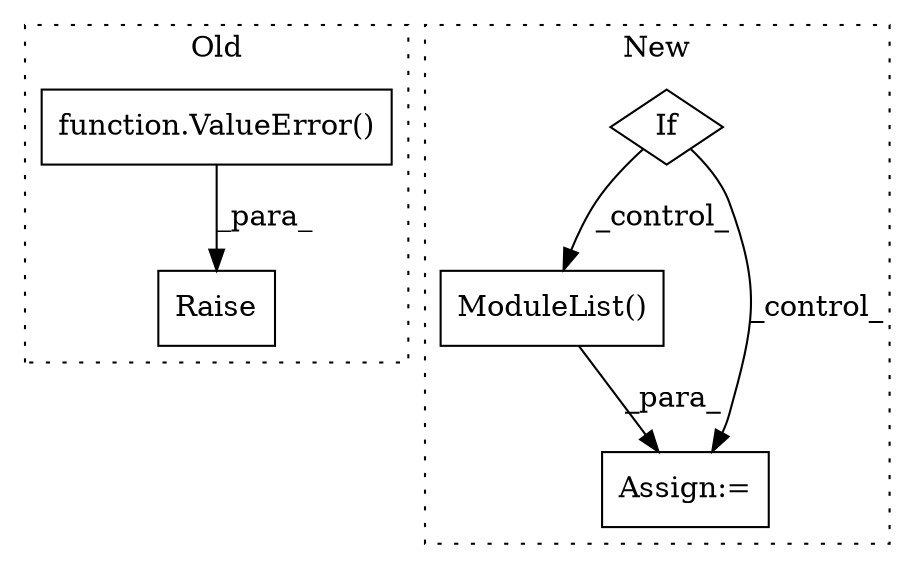 digraph G {
subgraph cluster0 {
1 [label="Raise" a="91" s="5966" l="6" shape="box"];
5 [label="function.ValueError()" a="75" s="5972,6012" l="11,2" shape="box"];
label = "Old";
style="dotted";
}
subgraph cluster1 {
2 [label="ModuleList()" a="75" s="5605" l="15" shape="box"];
3 [label="Assign:=" a="68" s="5602" l="3" shape="box"];
4 [label="If" a="96" s="5540" l="3" shape="diamond"];
label = "New";
style="dotted";
}
2 -> 3 [label="_para_"];
4 -> 3 [label="_control_"];
4 -> 2 [label="_control_"];
5 -> 1 [label="_para_"];
}
